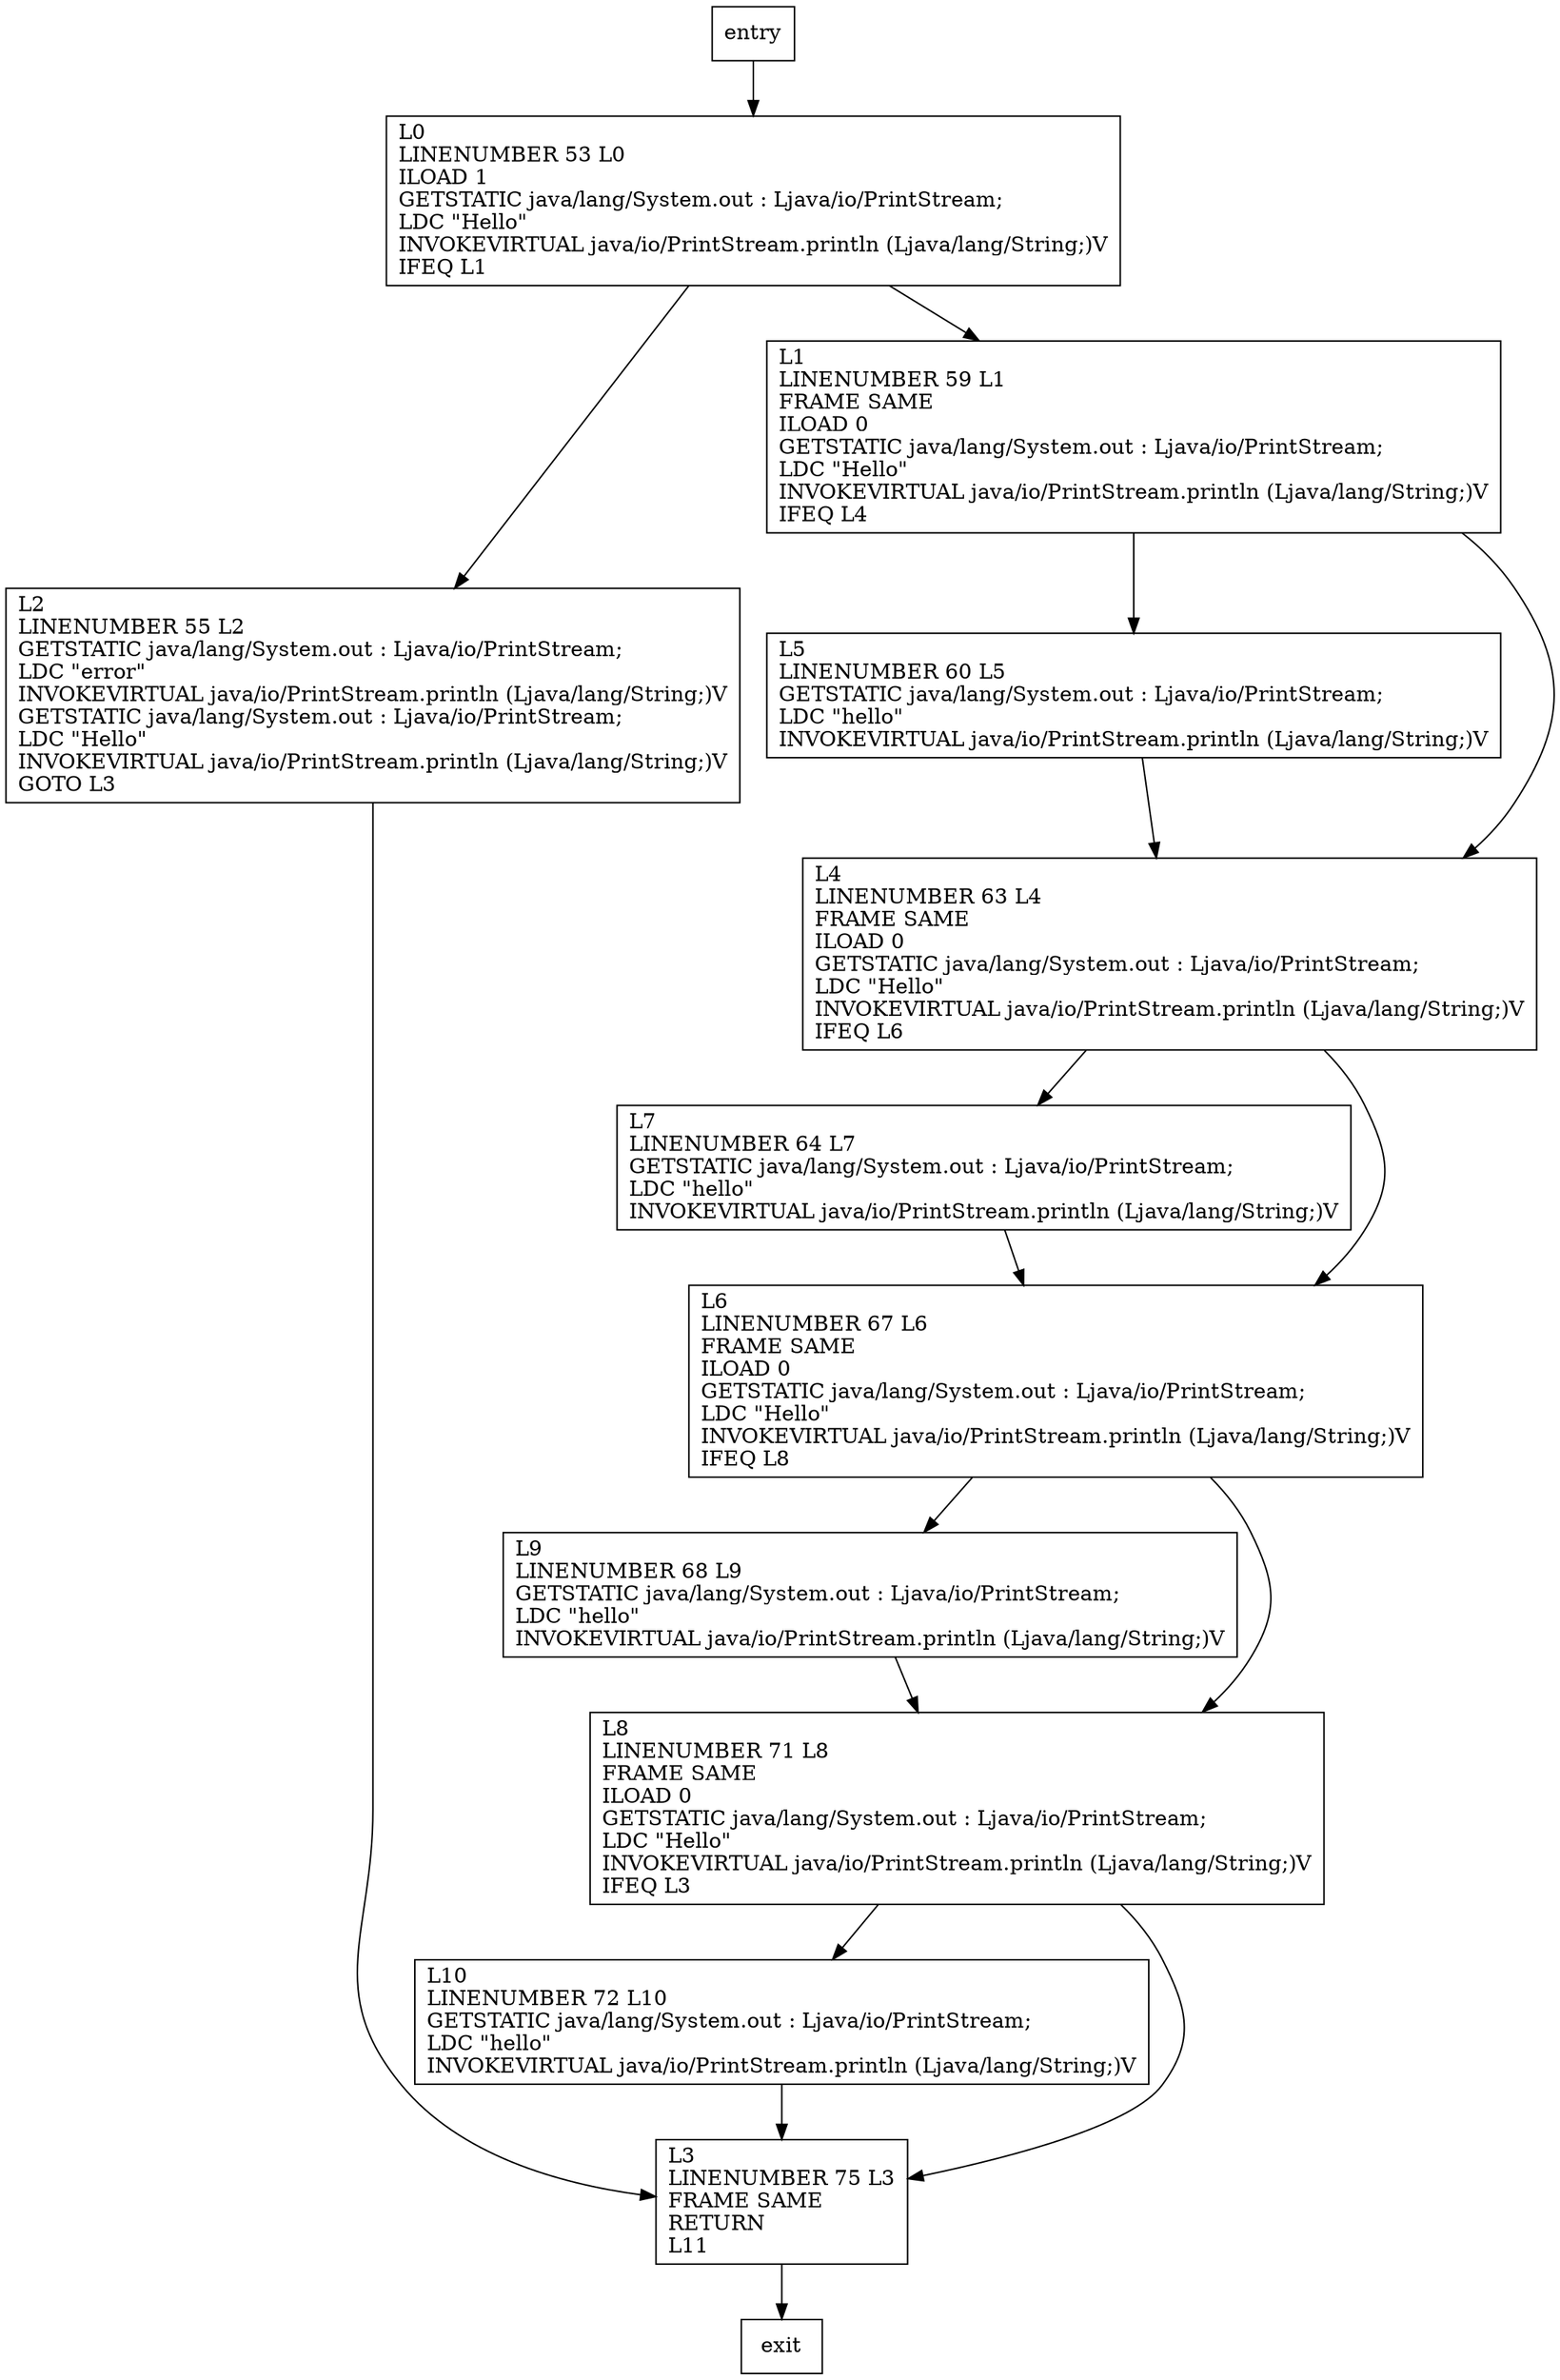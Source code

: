 digraph exceptions {
node [shape=record];
199150625 [label="L5\lLINENUMBER 60 L5\lGETSTATIC java/lang/System.out : Ljava/io/PrintStream;\lLDC \"hello\"\lINVOKEVIRTUAL java/io/PrintStream.println (Ljava/lang/String;)V\l"];
632841653 [label="L0\lLINENUMBER 53 L0\lILOAD 1\lGETSTATIC java/lang/System.out : Ljava/io/PrintStream;\lLDC \"Hello\"\lINVOKEVIRTUAL java/io/PrintStream.println (Ljava/lang/String;)V\lIFEQ L1\l"];
569976699 [label="L7\lLINENUMBER 64 L7\lGETSTATIC java/lang/System.out : Ljava/io/PrintStream;\lLDC \"hello\"\lINVOKEVIRTUAL java/io/PrintStream.println (Ljava/lang/String;)V\l"];
538618049 [label="L9\lLINENUMBER 68 L9\lGETSTATIC java/lang/System.out : Ljava/io/PrintStream;\lLDC \"hello\"\lINVOKEVIRTUAL java/io/PrintStream.println (Ljava/lang/String;)V\l"];
1752365512 [label="L2\lLINENUMBER 55 L2\lGETSTATIC java/lang/System.out : Ljava/io/PrintStream;\lLDC \"error\"\lINVOKEVIRTUAL java/io/PrintStream.println (Ljava/lang/String;)V\lGETSTATIC java/lang/System.out : Ljava/io/PrintStream;\lLDC \"Hello\"\lINVOKEVIRTUAL java/io/PrintStream.println (Ljava/lang/String;)V\lGOTO L3\l"];
1386440976 [label="L10\lLINENUMBER 72 L10\lGETSTATIC java/lang/System.out : Ljava/io/PrintStream;\lLDC \"hello\"\lINVOKEVIRTUAL java/io/PrintStream.println (Ljava/lang/String;)V\l"];
261838162 [label="L1\lLINENUMBER 59 L1\lFRAME SAME\lILOAD 0\lGETSTATIC java/lang/System.out : Ljava/io/PrintStream;\lLDC \"Hello\"\lINVOKEVIRTUAL java/io/PrintStream.println (Ljava/lang/String;)V\lIFEQ L4\l"];
1580874189 [label="L6\lLINENUMBER 67 L6\lFRAME SAME\lILOAD 0\lGETSTATIC java/lang/System.out : Ljava/io/PrintStream;\lLDC \"Hello\"\lINVOKEVIRTUAL java/io/PrintStream.println (Ljava/lang/String;)V\lIFEQ L8\l"];
1566099239 [label="L8\lLINENUMBER 71 L8\lFRAME SAME\lILOAD 0\lGETSTATIC java/lang/System.out : Ljava/io/PrintStream;\lLDC \"Hello\"\lINVOKEVIRTUAL java/io/PrintStream.println (Ljava/lang/String;)V\lIFEQ L3\l"];
1831705084 [label="L4\lLINENUMBER 63 L4\lFRAME SAME\lILOAD 0\lGETSTATIC java/lang/System.out : Ljava/io/PrintStream;\lLDC \"Hello\"\lINVOKEVIRTUAL java/io/PrintStream.println (Ljava/lang/String;)V\lIFEQ L6\l"];
973692608 [label="L3\lLINENUMBER 75 L3\lFRAME SAME\lRETURN\lL11\l"];
entry;
exit;
199150625 -> 1831705084;
569976699 -> 1580874189;
538618049 -> 1566099239;
1580874189 -> 538618049;
1580874189 -> 1566099239;
entry -> 632841653;
632841653 -> 1752365512;
632841653 -> 261838162;
1752365512 -> 973692608;
1386440976 -> 973692608;
261838162 -> 199150625;
261838162 -> 1831705084;
1566099239 -> 1386440976;
1566099239 -> 973692608;
1831705084 -> 569976699;
1831705084 -> 1580874189;
973692608 -> exit;
}

